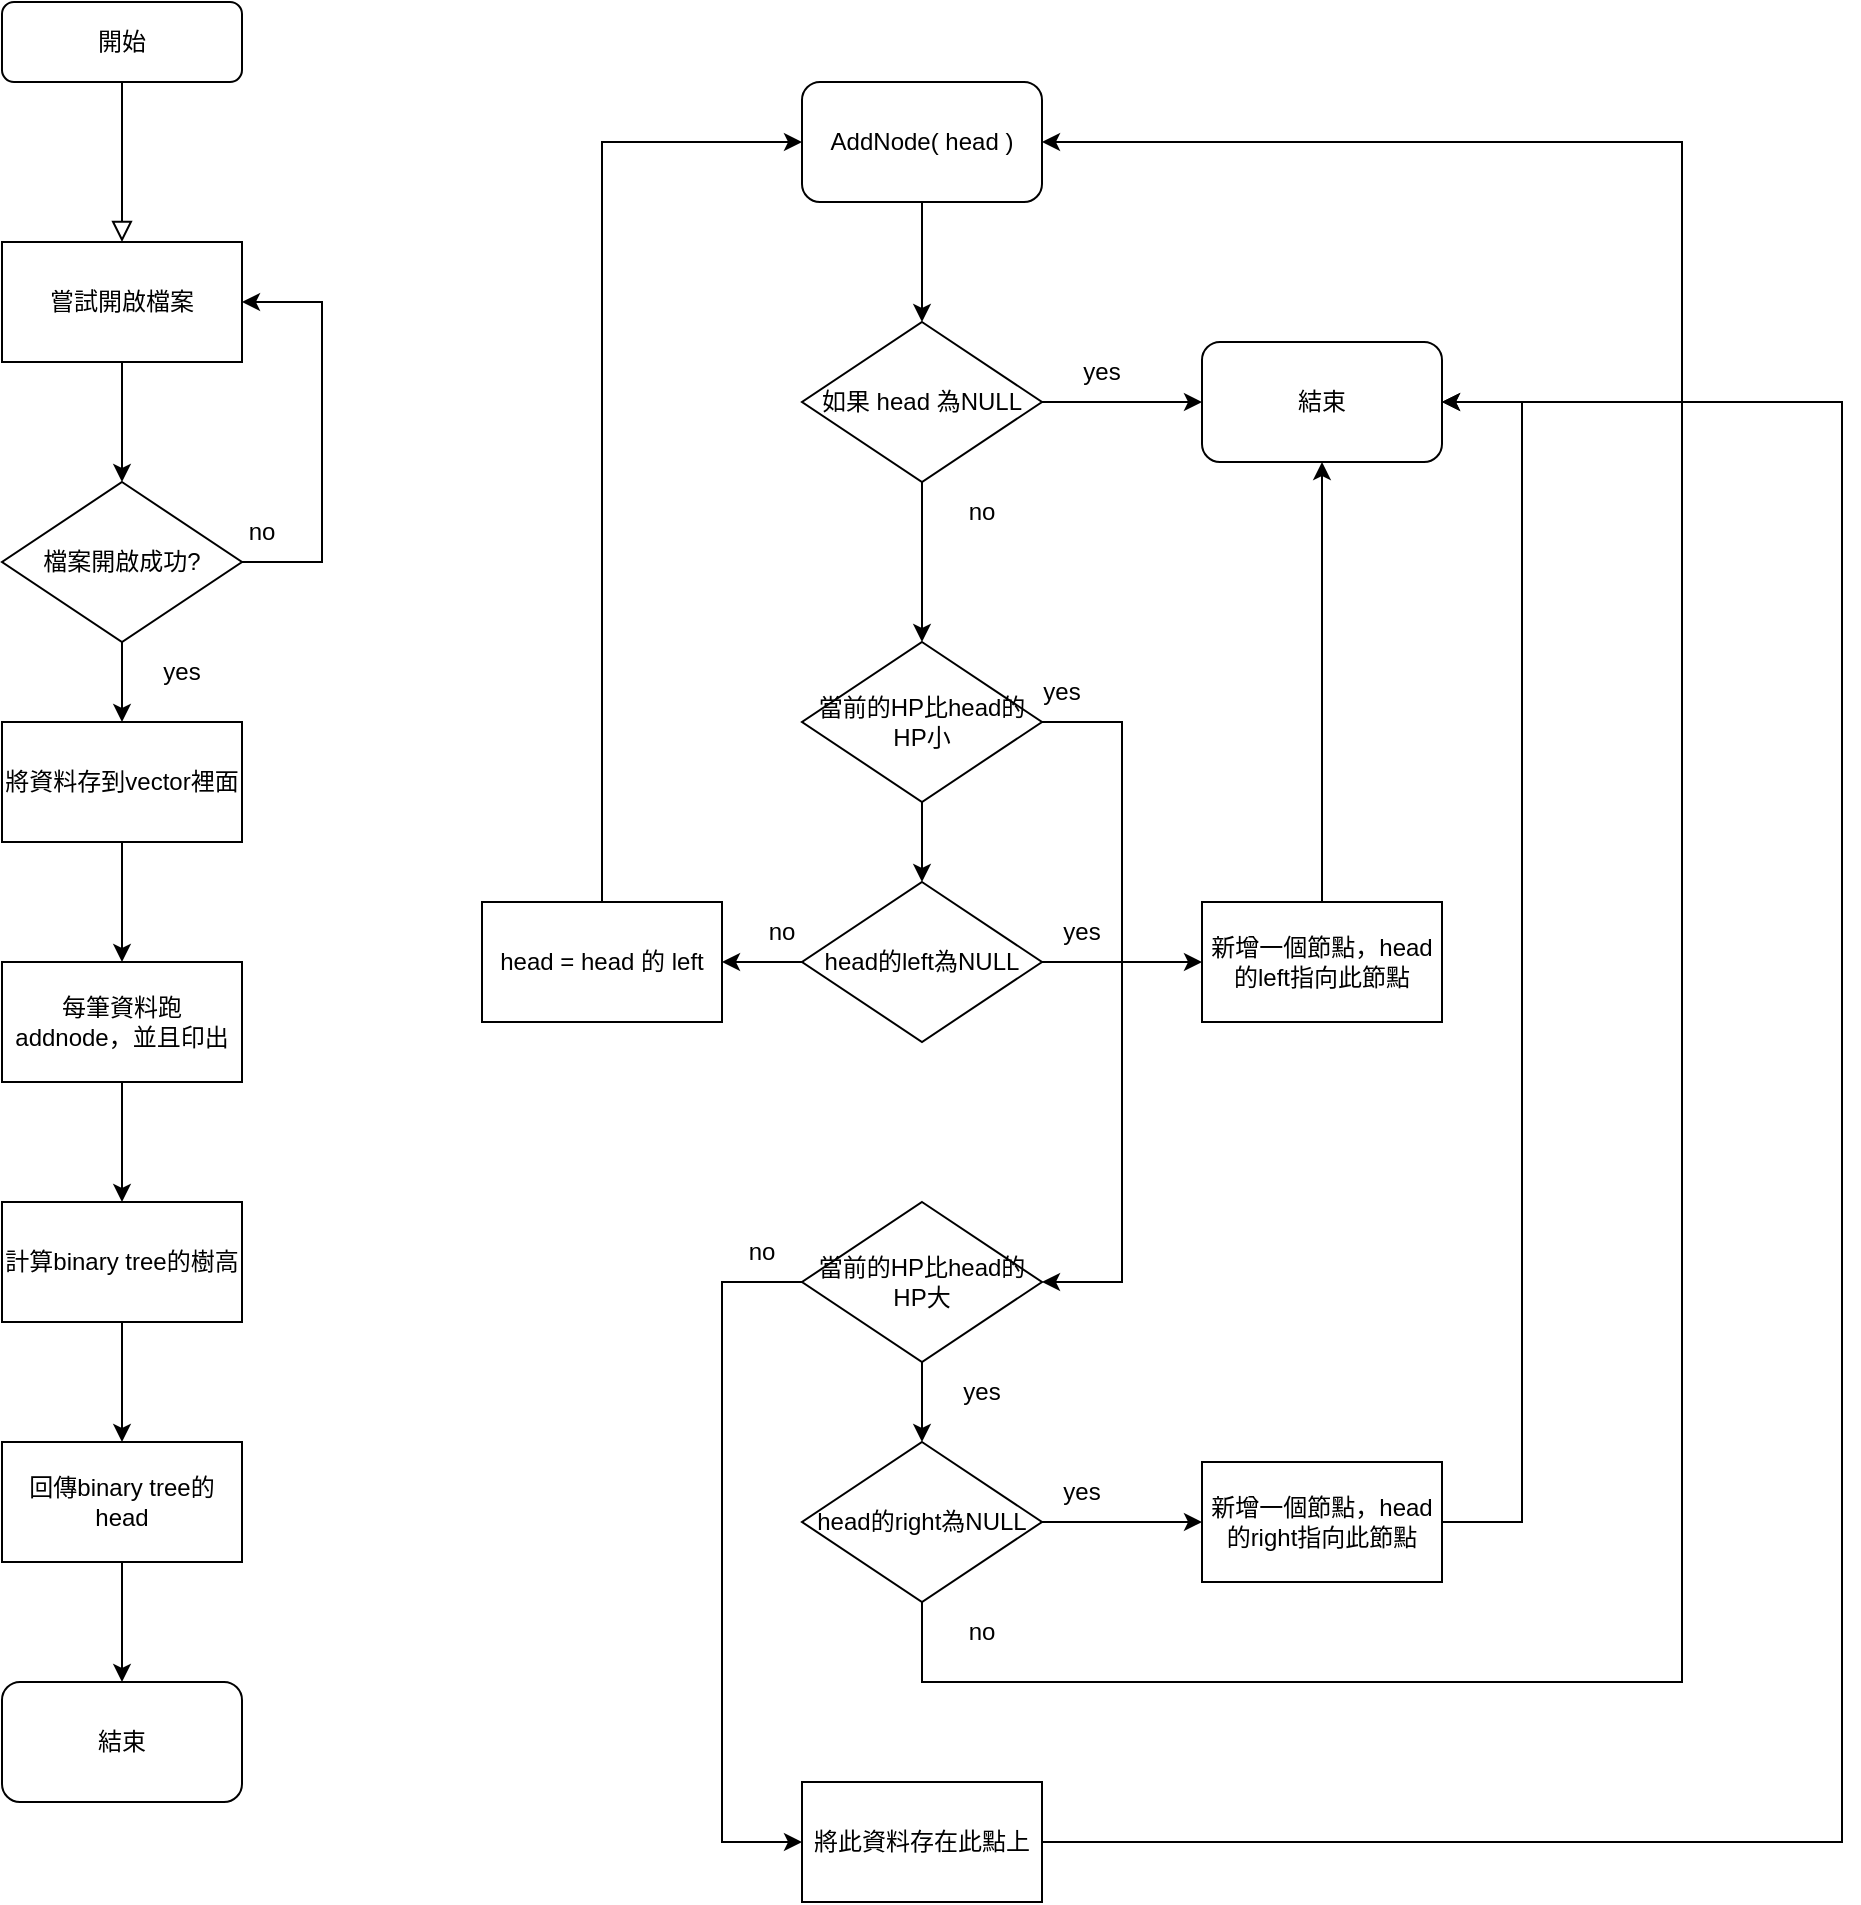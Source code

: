 <mxfile version="20.3.0" type="device"><diagram id="C5RBs43oDa-KdzZeNtuy" name="Page-1"><mxGraphModel dx="510" dy="641" grid="1" gridSize="10" guides="1" tooltips="1" connect="1" arrows="1" fold="1" page="1" pageScale="1" pageWidth="827" pageHeight="1169" math="0" shadow="0"><root><mxCell id="WIyWlLk6GJQsqaUBKTNV-0"/><mxCell id="WIyWlLk6GJQsqaUBKTNV-1" parent="WIyWlLk6GJQsqaUBKTNV-0"/><mxCell id="WIyWlLk6GJQsqaUBKTNV-2" value="" style="rounded=0;html=1;jettySize=auto;orthogonalLoop=1;fontSize=11;endArrow=block;endFill=0;endSize=8;strokeWidth=1;shadow=0;labelBackgroundColor=none;edgeStyle=orthogonalEdgeStyle;entryX=0.5;entryY=0;entryDx=0;entryDy=0;" parent="WIyWlLk6GJQsqaUBKTNV-1" source="WIyWlLk6GJQsqaUBKTNV-3" target="HLuOD7ootTnlWDF0tjrQ-0" edge="1"><mxGeometry relative="1" as="geometry"><mxPoint x="220" y="170" as="targetPoint"/></mxGeometry></mxCell><mxCell id="WIyWlLk6GJQsqaUBKTNV-3" value="開始" style="rounded=1;whiteSpace=wrap;html=1;fontSize=12;glass=0;strokeWidth=1;shadow=0;" parent="WIyWlLk6GJQsqaUBKTNV-1" vertex="1"><mxGeometry x="160" y="40" width="120" height="40" as="geometry"/></mxCell><mxCell id="HLuOD7ootTnlWDF0tjrQ-3" style="edgeStyle=orthogonalEdgeStyle;rounded=0;orthogonalLoop=1;jettySize=auto;html=1;entryX=0.5;entryY=0;entryDx=0;entryDy=0;" parent="WIyWlLk6GJQsqaUBKTNV-1" source="HLuOD7ootTnlWDF0tjrQ-0" target="HLuOD7ootTnlWDF0tjrQ-1" edge="1"><mxGeometry relative="1" as="geometry"/></mxCell><mxCell id="HLuOD7ootTnlWDF0tjrQ-0" value="嘗試開啟檔案" style="rounded=0;whiteSpace=wrap;html=1;" parent="WIyWlLk6GJQsqaUBKTNV-1" vertex="1"><mxGeometry x="160" y="160" width="120" height="60" as="geometry"/></mxCell><mxCell id="HLuOD7ootTnlWDF0tjrQ-2" style="edgeStyle=orthogonalEdgeStyle;rounded=0;orthogonalLoop=1;jettySize=auto;html=1;exitX=1;exitY=0.5;exitDx=0;exitDy=0;entryX=1;entryY=0.5;entryDx=0;entryDy=0;" parent="WIyWlLk6GJQsqaUBKTNV-1" source="HLuOD7ootTnlWDF0tjrQ-1" target="HLuOD7ootTnlWDF0tjrQ-0" edge="1"><mxGeometry relative="1" as="geometry"><Array as="points"><mxPoint x="320" y="320"/><mxPoint x="320" y="190"/></Array></mxGeometry></mxCell><mxCell id="HLuOD7ootTnlWDF0tjrQ-5" value="" style="edgeStyle=orthogonalEdgeStyle;rounded=0;orthogonalLoop=1;jettySize=auto;html=1;" parent="WIyWlLk6GJQsqaUBKTNV-1" source="HLuOD7ootTnlWDF0tjrQ-1" target="HLuOD7ootTnlWDF0tjrQ-4" edge="1"><mxGeometry relative="1" as="geometry"/></mxCell><mxCell id="HLuOD7ootTnlWDF0tjrQ-1" value="檔案開啟成功?" style="rhombus;whiteSpace=wrap;html=1;" parent="WIyWlLk6GJQsqaUBKTNV-1" vertex="1"><mxGeometry x="160" y="280" width="120" height="80" as="geometry"/></mxCell><mxCell id="HLuOD7ootTnlWDF0tjrQ-9" style="edgeStyle=orthogonalEdgeStyle;rounded=0;orthogonalLoop=1;jettySize=auto;html=1;entryX=0.5;entryY=0;entryDx=0;entryDy=0;" parent="WIyWlLk6GJQsqaUBKTNV-1" source="HLuOD7ootTnlWDF0tjrQ-4" target="HLuOD7ootTnlWDF0tjrQ-8" edge="1"><mxGeometry relative="1" as="geometry"/></mxCell><mxCell id="HLuOD7ootTnlWDF0tjrQ-4" value="將資料存到vector裡面" style="whiteSpace=wrap;html=1;" parent="WIyWlLk6GJQsqaUBKTNV-1" vertex="1"><mxGeometry x="160" y="400" width="120" height="60" as="geometry"/></mxCell><mxCell id="HLuOD7ootTnlWDF0tjrQ-6" value="yes" style="text;html=1;strokeColor=none;fillColor=none;align=center;verticalAlign=middle;whiteSpace=wrap;rounded=0;" parent="WIyWlLk6GJQsqaUBKTNV-1" vertex="1"><mxGeometry x="220" y="360" width="60" height="30" as="geometry"/></mxCell><mxCell id="HLuOD7ootTnlWDF0tjrQ-7" value="no" style="text;html=1;strokeColor=none;fillColor=none;align=center;verticalAlign=middle;whiteSpace=wrap;rounded=0;" parent="WIyWlLk6GJQsqaUBKTNV-1" vertex="1"><mxGeometry x="260" y="290" width="60" height="30" as="geometry"/></mxCell><mxCell id="HLuOD7ootTnlWDF0tjrQ-14" style="edgeStyle=orthogonalEdgeStyle;rounded=0;orthogonalLoop=1;jettySize=auto;html=1;entryX=0.5;entryY=0;entryDx=0;entryDy=0;" parent="WIyWlLk6GJQsqaUBKTNV-1" source="HLuOD7ootTnlWDF0tjrQ-8" target="HLuOD7ootTnlWDF0tjrQ-12" edge="1"><mxGeometry relative="1" as="geometry"/></mxCell><mxCell id="HLuOD7ootTnlWDF0tjrQ-8" value="每筆資料跑addnode，並且印出" style="rounded=0;whiteSpace=wrap;html=1;" parent="WIyWlLk6GJQsqaUBKTNV-1" vertex="1"><mxGeometry x="160" y="520" width="120" height="60" as="geometry"/></mxCell><mxCell id="HLuOD7ootTnlWDF0tjrQ-19" style="edgeStyle=orthogonalEdgeStyle;rounded=0;orthogonalLoop=1;jettySize=auto;html=1;entryX=0.5;entryY=0;entryDx=0;entryDy=0;" parent="WIyWlLk6GJQsqaUBKTNV-1" source="HLuOD7ootTnlWDF0tjrQ-11" target="HLuOD7ootTnlWDF0tjrQ-18" edge="1"><mxGeometry relative="1" as="geometry"/></mxCell><mxCell id="HLuOD7ootTnlWDF0tjrQ-11" value="AddNode( head )" style="rounded=1;whiteSpace=wrap;html=1;" parent="WIyWlLk6GJQsqaUBKTNV-1" vertex="1"><mxGeometry x="560" y="80" width="120" height="60" as="geometry"/></mxCell><mxCell id="HLuOD7ootTnlWDF0tjrQ-15" style="edgeStyle=orthogonalEdgeStyle;rounded=0;orthogonalLoop=1;jettySize=auto;html=1;entryX=0.5;entryY=0;entryDx=0;entryDy=0;" parent="WIyWlLk6GJQsqaUBKTNV-1" source="HLuOD7ootTnlWDF0tjrQ-12" edge="1"><mxGeometry relative="1" as="geometry"><mxPoint x="220" y="760" as="targetPoint"/></mxGeometry></mxCell><mxCell id="HLuOD7ootTnlWDF0tjrQ-12" value="計算binary tree的樹高" style="rounded=0;whiteSpace=wrap;html=1;" parent="WIyWlLk6GJQsqaUBKTNV-1" vertex="1"><mxGeometry x="160" y="640" width="120" height="60" as="geometry"/></mxCell><mxCell id="HLuOD7ootTnlWDF0tjrQ-21" style="edgeStyle=orthogonalEdgeStyle;rounded=0;orthogonalLoop=1;jettySize=auto;html=1;entryX=0;entryY=0.5;entryDx=0;entryDy=0;" parent="WIyWlLk6GJQsqaUBKTNV-1" source="HLuOD7ootTnlWDF0tjrQ-18" target="HLuOD7ootTnlWDF0tjrQ-20" edge="1"><mxGeometry relative="1" as="geometry"/></mxCell><mxCell id="HLuOD7ootTnlWDF0tjrQ-23" value="" style="edgeStyle=orthogonalEdgeStyle;rounded=0;orthogonalLoop=1;jettySize=auto;html=1;" parent="WIyWlLk6GJQsqaUBKTNV-1" source="HLuOD7ootTnlWDF0tjrQ-18" target="HLuOD7ootTnlWDF0tjrQ-22" edge="1"><mxGeometry relative="1" as="geometry"/></mxCell><mxCell id="HLuOD7ootTnlWDF0tjrQ-18" value="如果 head 為NULL" style="rhombus;whiteSpace=wrap;html=1;" parent="WIyWlLk6GJQsqaUBKTNV-1" vertex="1"><mxGeometry x="560" y="200" width="120" height="80" as="geometry"/></mxCell><mxCell id="HLuOD7ootTnlWDF0tjrQ-20" value="結束" style="rounded=1;whiteSpace=wrap;html=1;" parent="WIyWlLk6GJQsqaUBKTNV-1" vertex="1"><mxGeometry x="760" y="210" width="120" height="60" as="geometry"/></mxCell><mxCell id="HLuOD7ootTnlWDF0tjrQ-25" value="" style="edgeStyle=orthogonalEdgeStyle;rounded=0;orthogonalLoop=1;jettySize=auto;html=1;" parent="WIyWlLk6GJQsqaUBKTNV-1" source="HLuOD7ootTnlWDF0tjrQ-22" target="HLuOD7ootTnlWDF0tjrQ-24" edge="1"><mxGeometry relative="1" as="geometry"/></mxCell><mxCell id="HLuOD7ootTnlWDF0tjrQ-53" style="edgeStyle=orthogonalEdgeStyle;rounded=0;orthogonalLoop=1;jettySize=auto;html=1;entryX=1;entryY=0.5;entryDx=0;entryDy=0;" parent="WIyWlLk6GJQsqaUBKTNV-1" source="HLuOD7ootTnlWDF0tjrQ-22" target="HLuOD7ootTnlWDF0tjrQ-36" edge="1"><mxGeometry relative="1" as="geometry"><Array as="points"><mxPoint x="720" y="400"/><mxPoint x="720" y="680"/></Array></mxGeometry></mxCell><mxCell id="HLuOD7ootTnlWDF0tjrQ-22" value="當前的HP比head的HP小" style="rhombus;whiteSpace=wrap;html=1;" parent="WIyWlLk6GJQsqaUBKTNV-1" vertex="1"><mxGeometry x="560" y="360" width="120" height="80" as="geometry"/></mxCell><mxCell id="HLuOD7ootTnlWDF0tjrQ-28" value="" style="edgeStyle=orthogonalEdgeStyle;rounded=0;orthogonalLoop=1;jettySize=auto;html=1;" parent="WIyWlLk6GJQsqaUBKTNV-1" source="HLuOD7ootTnlWDF0tjrQ-24" target="HLuOD7ootTnlWDF0tjrQ-27" edge="1"><mxGeometry relative="1" as="geometry"/></mxCell><mxCell id="HLuOD7ootTnlWDF0tjrQ-51" style="edgeStyle=orthogonalEdgeStyle;rounded=0;orthogonalLoop=1;jettySize=auto;html=1;exitX=0;exitY=0.5;exitDx=0;exitDy=0;entryX=1;entryY=0.5;entryDx=0;entryDy=0;" parent="WIyWlLk6GJQsqaUBKTNV-1" source="HLuOD7ootTnlWDF0tjrQ-24" target="HLuOD7ootTnlWDF0tjrQ-45" edge="1"><mxGeometry relative="1" as="geometry"/></mxCell><mxCell id="HLuOD7ootTnlWDF0tjrQ-24" value="head的left為NULL" style="rhombus;whiteSpace=wrap;html=1;" parent="WIyWlLk6GJQsqaUBKTNV-1" vertex="1"><mxGeometry x="560" y="480" width="120" height="80" as="geometry"/></mxCell><mxCell id="HLuOD7ootTnlWDF0tjrQ-29" style="edgeStyle=orthogonalEdgeStyle;rounded=0;orthogonalLoop=1;jettySize=auto;html=1;entryX=0.5;entryY=1;entryDx=0;entryDy=0;" parent="WIyWlLk6GJQsqaUBKTNV-1" source="HLuOD7ootTnlWDF0tjrQ-27" target="HLuOD7ootTnlWDF0tjrQ-20" edge="1"><mxGeometry relative="1" as="geometry"/></mxCell><mxCell id="HLuOD7ootTnlWDF0tjrQ-27" value="新增一個節點，head的left指向此節點" style="whiteSpace=wrap;html=1;" parent="WIyWlLk6GJQsqaUBKTNV-1" vertex="1"><mxGeometry x="760" y="490" width="120" height="60" as="geometry"/></mxCell><mxCell id="HLuOD7ootTnlWDF0tjrQ-35" value="" style="edgeStyle=orthogonalEdgeStyle;rounded=0;orthogonalLoop=1;jettySize=auto;html=1;" parent="WIyWlLk6GJQsqaUBKTNV-1" source="HLuOD7ootTnlWDF0tjrQ-36" target="HLuOD7ootTnlWDF0tjrQ-38" edge="1"><mxGeometry relative="1" as="geometry"/></mxCell><mxCell id="HLuOD7ootTnlWDF0tjrQ-57" value="" style="edgeStyle=orthogonalEdgeStyle;rounded=0;orthogonalLoop=1;jettySize=auto;html=1;entryX=0;entryY=0.5;entryDx=0;entryDy=0;" parent="WIyWlLk6GJQsqaUBKTNV-1" source="HLuOD7ootTnlWDF0tjrQ-36" target="HLuOD7ootTnlWDF0tjrQ-69" edge="1"><mxGeometry relative="1" as="geometry"><mxPoint x="560" y="960" as="targetPoint"/><Array as="points"><mxPoint x="520" y="680"/><mxPoint x="520" y="960"/></Array></mxGeometry></mxCell><mxCell id="HLuOD7ootTnlWDF0tjrQ-36" value="當前的HP比head的HP大" style="rhombus;whiteSpace=wrap;html=1;" parent="WIyWlLk6GJQsqaUBKTNV-1" vertex="1"><mxGeometry x="560" y="640" width="120" height="80" as="geometry"/></mxCell><mxCell id="HLuOD7ootTnlWDF0tjrQ-37" value="" style="edgeStyle=orthogonalEdgeStyle;rounded=0;orthogonalLoop=1;jettySize=auto;html=1;" parent="WIyWlLk6GJQsqaUBKTNV-1" source="HLuOD7ootTnlWDF0tjrQ-38" target="HLuOD7ootTnlWDF0tjrQ-39" edge="1"><mxGeometry relative="1" as="geometry"/></mxCell><mxCell id="HLuOD7ootTnlWDF0tjrQ-61" style="edgeStyle=orthogonalEdgeStyle;rounded=0;orthogonalLoop=1;jettySize=auto;html=1;entryX=1;entryY=0.5;entryDx=0;entryDy=0;" parent="WIyWlLk6GJQsqaUBKTNV-1" source="HLuOD7ootTnlWDF0tjrQ-38" target="HLuOD7ootTnlWDF0tjrQ-11" edge="1"><mxGeometry relative="1" as="geometry"><Array as="points"><mxPoint x="620" y="880"/><mxPoint x="1000" y="880"/><mxPoint x="1000" y="110"/></Array></mxGeometry></mxCell><mxCell id="HLuOD7ootTnlWDF0tjrQ-38" value="head的right為NULL" style="rhombus;whiteSpace=wrap;html=1;" parent="WIyWlLk6GJQsqaUBKTNV-1" vertex="1"><mxGeometry x="560" y="760" width="120" height="80" as="geometry"/></mxCell><mxCell id="HLuOD7ootTnlWDF0tjrQ-40" style="edgeStyle=orthogonalEdgeStyle;rounded=0;orthogonalLoop=1;jettySize=auto;html=1;entryX=1;entryY=0.5;entryDx=0;entryDy=0;" parent="WIyWlLk6GJQsqaUBKTNV-1" source="HLuOD7ootTnlWDF0tjrQ-39" target="HLuOD7ootTnlWDF0tjrQ-20" edge="1"><mxGeometry relative="1" as="geometry"><Array as="points"><mxPoint x="920" y="800"/><mxPoint x="920" y="240"/></Array></mxGeometry></mxCell><mxCell id="HLuOD7ootTnlWDF0tjrQ-39" value="新增一個節點，head的right指向此節點" style="whiteSpace=wrap;html=1;" parent="WIyWlLk6GJQsqaUBKTNV-1" vertex="1"><mxGeometry x="760" y="770" width="120" height="60" as="geometry"/></mxCell><mxCell id="HLuOD7ootTnlWDF0tjrQ-41" value="no" style="text;html=1;strokeColor=none;fillColor=none;align=center;verticalAlign=middle;whiteSpace=wrap;rounded=0;" parent="WIyWlLk6GJQsqaUBKTNV-1" vertex="1"><mxGeometry x="620" y="280" width="60" height="30" as="geometry"/></mxCell><mxCell id="HLuOD7ootTnlWDF0tjrQ-47" style="edgeStyle=orthogonalEdgeStyle;rounded=0;orthogonalLoop=1;jettySize=auto;html=1;entryX=0;entryY=0.5;entryDx=0;entryDy=0;" parent="WIyWlLk6GJQsqaUBKTNV-1" source="HLuOD7ootTnlWDF0tjrQ-45" target="HLuOD7ootTnlWDF0tjrQ-11" edge="1"><mxGeometry relative="1" as="geometry"><Array as="points"><mxPoint x="460" y="110"/></Array></mxGeometry></mxCell><mxCell id="HLuOD7ootTnlWDF0tjrQ-45" value="head = head 的 left" style="whiteSpace=wrap;html=1;" parent="WIyWlLk6GJQsqaUBKTNV-1" vertex="1"><mxGeometry x="400" y="490" width="120" height="60" as="geometry"/></mxCell><mxCell id="HLuOD7ootTnlWDF0tjrQ-48" value="yes" style="text;html=1;strokeColor=none;fillColor=none;align=center;verticalAlign=middle;whiteSpace=wrap;rounded=0;" parent="WIyWlLk6GJQsqaUBKTNV-1" vertex="1"><mxGeometry x="680" y="210" width="60" height="30" as="geometry"/></mxCell><mxCell id="HLuOD7ootTnlWDF0tjrQ-49" value="no" style="text;html=1;strokeColor=none;fillColor=none;align=center;verticalAlign=middle;whiteSpace=wrap;rounded=0;" parent="WIyWlLk6GJQsqaUBKTNV-1" vertex="1"><mxGeometry x="520" y="490" width="60" height="30" as="geometry"/></mxCell><mxCell id="HLuOD7ootTnlWDF0tjrQ-54" value="yes" style="text;html=1;strokeColor=none;fillColor=none;align=center;verticalAlign=middle;whiteSpace=wrap;rounded=0;" parent="WIyWlLk6GJQsqaUBKTNV-1" vertex="1"><mxGeometry x="660" y="370" width="60" height="30" as="geometry"/></mxCell><mxCell id="HLuOD7ootTnlWDF0tjrQ-55" value="yes" style="text;html=1;strokeColor=none;fillColor=none;align=center;verticalAlign=middle;whiteSpace=wrap;rounded=0;" parent="WIyWlLk6GJQsqaUBKTNV-1" vertex="1"><mxGeometry x="670" y="490" width="60" height="30" as="geometry"/></mxCell><mxCell id="HLuOD7ootTnlWDF0tjrQ-58" value="yes" style="text;html=1;strokeColor=none;fillColor=none;align=center;verticalAlign=middle;whiteSpace=wrap;rounded=0;" parent="WIyWlLk6GJQsqaUBKTNV-1" vertex="1"><mxGeometry x="620" y="720" width="60" height="30" as="geometry"/></mxCell><mxCell id="HLuOD7ootTnlWDF0tjrQ-59" value="no" style="text;html=1;strokeColor=none;fillColor=none;align=center;verticalAlign=middle;whiteSpace=wrap;rounded=0;" parent="WIyWlLk6GJQsqaUBKTNV-1" vertex="1"><mxGeometry x="510" y="650" width="60" height="30" as="geometry"/></mxCell><mxCell id="HLuOD7ootTnlWDF0tjrQ-60" value="yes" style="text;html=1;strokeColor=none;fillColor=none;align=center;verticalAlign=middle;whiteSpace=wrap;rounded=0;" parent="WIyWlLk6GJQsqaUBKTNV-1" vertex="1"><mxGeometry x="670" y="770" width="60" height="30" as="geometry"/></mxCell><mxCell id="HLuOD7ootTnlWDF0tjrQ-62" value="no" style="text;html=1;strokeColor=none;fillColor=none;align=center;verticalAlign=middle;whiteSpace=wrap;rounded=0;" parent="WIyWlLk6GJQsqaUBKTNV-1" vertex="1"><mxGeometry x="620" y="840" width="60" height="30" as="geometry"/></mxCell><mxCell id="HLuOD7ootTnlWDF0tjrQ-70" style="edgeStyle=orthogonalEdgeStyle;rounded=0;orthogonalLoop=1;jettySize=auto;html=1;entryX=1;entryY=0.5;entryDx=0;entryDy=0;" parent="WIyWlLk6GJQsqaUBKTNV-1" source="HLuOD7ootTnlWDF0tjrQ-69" target="HLuOD7ootTnlWDF0tjrQ-20" edge="1"><mxGeometry relative="1" as="geometry"><Array as="points"><mxPoint x="1080" y="960"/><mxPoint x="1080" y="240"/></Array></mxGeometry></mxCell><mxCell id="HLuOD7ootTnlWDF0tjrQ-69" value="將此資料存在此點上" style="rounded=0;whiteSpace=wrap;html=1;" parent="WIyWlLk6GJQsqaUBKTNV-1" vertex="1"><mxGeometry x="560" y="930" width="120" height="60" as="geometry"/></mxCell><mxCell id="RB9HXdLkAlwff0jBGR8z-2" style="edgeStyle=orthogonalEdgeStyle;rounded=0;orthogonalLoop=1;jettySize=auto;html=1;entryX=0.5;entryY=0;entryDx=0;entryDy=0;" edge="1" parent="WIyWlLk6GJQsqaUBKTNV-1" source="RB9HXdLkAlwff0jBGR8z-0" target="RB9HXdLkAlwff0jBGR8z-1"><mxGeometry relative="1" as="geometry"/></mxCell><mxCell id="RB9HXdLkAlwff0jBGR8z-0" value="回傳binary tree的head" style="rounded=0;whiteSpace=wrap;html=1;" vertex="1" parent="WIyWlLk6GJQsqaUBKTNV-1"><mxGeometry x="160" y="760" width="120" height="60" as="geometry"/></mxCell><mxCell id="RB9HXdLkAlwff0jBGR8z-1" value="結束" style="rounded=1;whiteSpace=wrap;html=1;" vertex="1" parent="WIyWlLk6GJQsqaUBKTNV-1"><mxGeometry x="160" y="880" width="120" height="60" as="geometry"/></mxCell></root></mxGraphModel></diagram></mxfile>